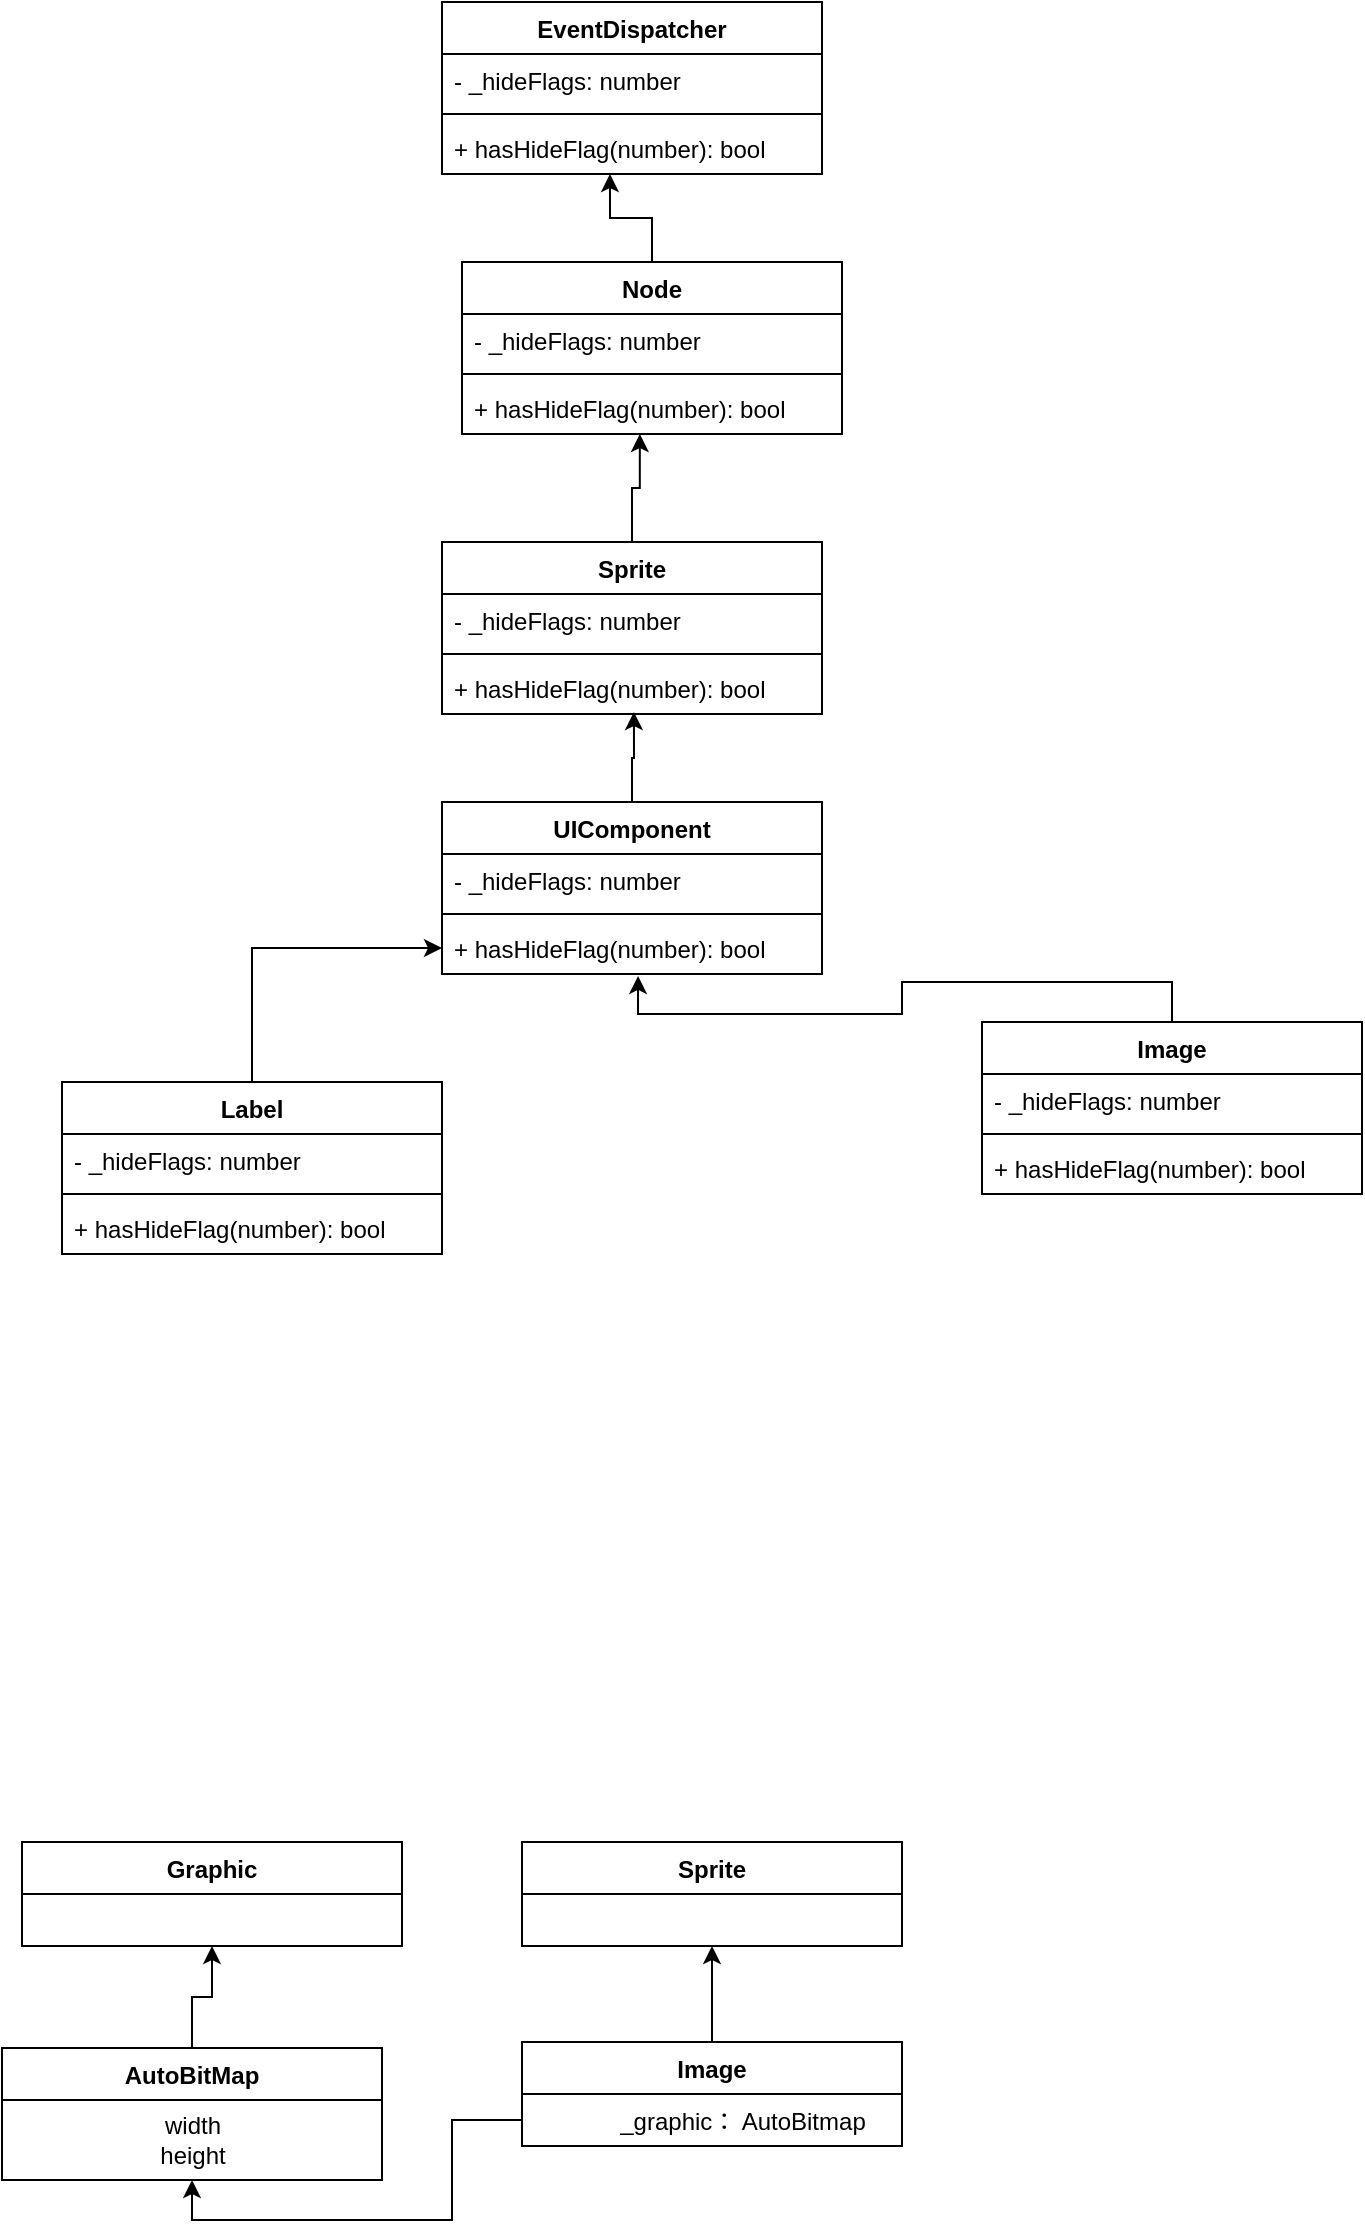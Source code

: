 <mxfile version="20.8.20" type="github">
  <diagram name="Page-1" id="b5b7bab2-c9e2-2cf4-8b2a-24fd1a2a6d21">
    <mxGraphModel dx="1434" dy="749" grid="1" gridSize="10" guides="1" tooltips="1" connect="1" arrows="1" fold="1" page="1" pageScale="1" pageWidth="827" pageHeight="1169" background="none" math="0" shadow="0">
      <root>
        <mxCell id="0" />
        <mxCell id="1" parent="0" />
        <mxCell id="qPq5Zx95ofDf2uyCqKfY-1" value="EventDispatcher" style="swimlane;fontStyle=1;align=center;verticalAlign=top;childLayout=stackLayout;horizontal=1;startSize=26;horizontalStack=0;resizeParent=1;resizeParentMax=0;resizeLast=0;collapsible=1;marginBottom=0;" parent="1" vertex="1">
          <mxGeometry x="260" y="160" width="190" height="86" as="geometry" />
        </mxCell>
        <mxCell id="qPq5Zx95ofDf2uyCqKfY-2" value="- _hideFlags: number&#xa;" style="text;strokeColor=none;fillColor=none;align=left;verticalAlign=top;spacingLeft=4;spacingRight=4;overflow=hidden;rotatable=0;points=[[0,0.5],[1,0.5]];portConstraint=eastwest;" parent="qPq5Zx95ofDf2uyCqKfY-1" vertex="1">
          <mxGeometry y="26" width="190" height="26" as="geometry" />
        </mxCell>
        <mxCell id="qPq5Zx95ofDf2uyCqKfY-3" value="" style="line;strokeWidth=1;fillColor=none;align=left;verticalAlign=middle;spacingTop=-1;spacingLeft=3;spacingRight=3;rotatable=0;labelPosition=right;points=[];portConstraint=eastwest;strokeColor=inherit;" parent="qPq5Zx95ofDf2uyCqKfY-1" vertex="1">
          <mxGeometry y="52" width="190" height="8" as="geometry" />
        </mxCell>
        <mxCell id="qPq5Zx95ofDf2uyCqKfY-4" value="+ hasHideFlag(number): bool" style="text;strokeColor=none;fillColor=none;align=left;verticalAlign=top;spacingLeft=4;spacingRight=4;overflow=hidden;rotatable=0;points=[[0,0.5],[1,0.5]];portConstraint=eastwest;" parent="qPq5Zx95ofDf2uyCqKfY-1" vertex="1">
          <mxGeometry y="60" width="190" height="26" as="geometry" />
        </mxCell>
        <mxCell id="qPq5Zx95ofDf2uyCqKfY-9" style="edgeStyle=orthogonalEdgeStyle;rounded=0;orthogonalLoop=1;jettySize=auto;html=1;exitX=0.5;exitY=0;exitDx=0;exitDy=0;entryX=0.442;entryY=1;entryDx=0;entryDy=0;entryPerimeter=0;" parent="1" source="qPq5Zx95ofDf2uyCqKfY-5" target="qPq5Zx95ofDf2uyCqKfY-4" edge="1">
          <mxGeometry relative="1" as="geometry" />
        </mxCell>
        <mxCell id="qPq5Zx95ofDf2uyCqKfY-5" value="Node" style="swimlane;fontStyle=1;align=center;verticalAlign=top;childLayout=stackLayout;horizontal=1;startSize=26;horizontalStack=0;resizeParent=1;resizeParentMax=0;resizeLast=0;collapsible=1;marginBottom=0;" parent="1" vertex="1">
          <mxGeometry x="270" y="290" width="190" height="86" as="geometry" />
        </mxCell>
        <mxCell id="qPq5Zx95ofDf2uyCqKfY-6" value="- _hideFlags: number&#xa;" style="text;strokeColor=none;fillColor=none;align=left;verticalAlign=top;spacingLeft=4;spacingRight=4;overflow=hidden;rotatable=0;points=[[0,0.5],[1,0.5]];portConstraint=eastwest;" parent="qPq5Zx95ofDf2uyCqKfY-5" vertex="1">
          <mxGeometry y="26" width="190" height="26" as="geometry" />
        </mxCell>
        <mxCell id="qPq5Zx95ofDf2uyCqKfY-7" value="" style="line;strokeWidth=1;fillColor=none;align=left;verticalAlign=middle;spacingTop=-1;spacingLeft=3;spacingRight=3;rotatable=0;labelPosition=right;points=[];portConstraint=eastwest;strokeColor=inherit;" parent="qPq5Zx95ofDf2uyCqKfY-5" vertex="1">
          <mxGeometry y="52" width="190" height="8" as="geometry" />
        </mxCell>
        <mxCell id="qPq5Zx95ofDf2uyCqKfY-8" value="+ hasHideFlag(number): bool" style="text;strokeColor=none;fillColor=none;align=left;verticalAlign=top;spacingLeft=4;spacingRight=4;overflow=hidden;rotatable=0;points=[[0,0.5],[1,0.5]];portConstraint=eastwest;" parent="qPq5Zx95ofDf2uyCqKfY-5" vertex="1">
          <mxGeometry y="60" width="190" height="26" as="geometry" />
        </mxCell>
        <mxCell id="qPq5Zx95ofDf2uyCqKfY-15" style="edgeStyle=orthogonalEdgeStyle;rounded=0;orthogonalLoop=1;jettySize=auto;html=1;exitX=0.5;exitY=0;exitDx=0;exitDy=0;entryX=0.468;entryY=1;entryDx=0;entryDy=0;entryPerimeter=0;" parent="1" source="qPq5Zx95ofDf2uyCqKfY-11" target="qPq5Zx95ofDf2uyCqKfY-8" edge="1">
          <mxGeometry relative="1" as="geometry" />
        </mxCell>
        <mxCell id="qPq5Zx95ofDf2uyCqKfY-11" value="Sprite" style="swimlane;fontStyle=1;align=center;verticalAlign=top;childLayout=stackLayout;horizontal=1;startSize=26;horizontalStack=0;resizeParent=1;resizeParentMax=0;resizeLast=0;collapsible=1;marginBottom=0;" parent="1" vertex="1">
          <mxGeometry x="260" y="430" width="190" height="86" as="geometry" />
        </mxCell>
        <mxCell id="qPq5Zx95ofDf2uyCqKfY-12" value="- _hideFlags: number&#xa;" style="text;strokeColor=none;fillColor=none;align=left;verticalAlign=top;spacingLeft=4;spacingRight=4;overflow=hidden;rotatable=0;points=[[0,0.5],[1,0.5]];portConstraint=eastwest;" parent="qPq5Zx95ofDf2uyCqKfY-11" vertex="1">
          <mxGeometry y="26" width="190" height="26" as="geometry" />
        </mxCell>
        <mxCell id="qPq5Zx95ofDf2uyCqKfY-13" value="" style="line;strokeWidth=1;fillColor=none;align=left;verticalAlign=middle;spacingTop=-1;spacingLeft=3;spacingRight=3;rotatable=0;labelPosition=right;points=[];portConstraint=eastwest;strokeColor=inherit;" parent="qPq5Zx95ofDf2uyCqKfY-11" vertex="1">
          <mxGeometry y="52" width="190" height="8" as="geometry" />
        </mxCell>
        <mxCell id="qPq5Zx95ofDf2uyCqKfY-14" value="+ hasHideFlag(number): bool" style="text;strokeColor=none;fillColor=none;align=left;verticalAlign=top;spacingLeft=4;spacingRight=4;overflow=hidden;rotatable=0;points=[[0,0.5],[1,0.5]];portConstraint=eastwest;" parent="qPq5Zx95ofDf2uyCqKfY-11" vertex="1">
          <mxGeometry y="60" width="190" height="26" as="geometry" />
        </mxCell>
        <mxCell id="qPq5Zx95ofDf2uyCqKfY-21" style="edgeStyle=orthogonalEdgeStyle;rounded=0;orthogonalLoop=1;jettySize=auto;html=1;exitX=0.5;exitY=0;exitDx=0;exitDy=0;entryX=0.505;entryY=0.962;entryDx=0;entryDy=0;entryPerimeter=0;" parent="1" source="qPq5Zx95ofDf2uyCqKfY-17" target="qPq5Zx95ofDf2uyCqKfY-14" edge="1">
          <mxGeometry relative="1" as="geometry" />
        </mxCell>
        <mxCell id="qPq5Zx95ofDf2uyCqKfY-17" value="UIComponent" style="swimlane;fontStyle=1;align=center;verticalAlign=top;childLayout=stackLayout;horizontal=1;startSize=26;horizontalStack=0;resizeParent=1;resizeParentMax=0;resizeLast=0;collapsible=1;marginBottom=0;" parent="1" vertex="1">
          <mxGeometry x="260" y="560" width="190" height="86" as="geometry" />
        </mxCell>
        <mxCell id="qPq5Zx95ofDf2uyCqKfY-18" value="- _hideFlags: number&#xa;" style="text;strokeColor=none;fillColor=none;align=left;verticalAlign=top;spacingLeft=4;spacingRight=4;overflow=hidden;rotatable=0;points=[[0,0.5],[1,0.5]];portConstraint=eastwest;" parent="qPq5Zx95ofDf2uyCqKfY-17" vertex="1">
          <mxGeometry y="26" width="190" height="26" as="geometry" />
        </mxCell>
        <mxCell id="qPq5Zx95ofDf2uyCqKfY-19" value="" style="line;strokeWidth=1;fillColor=none;align=left;verticalAlign=middle;spacingTop=-1;spacingLeft=3;spacingRight=3;rotatable=0;labelPosition=right;points=[];portConstraint=eastwest;strokeColor=inherit;" parent="qPq5Zx95ofDf2uyCqKfY-17" vertex="1">
          <mxGeometry y="52" width="190" height="8" as="geometry" />
        </mxCell>
        <mxCell id="qPq5Zx95ofDf2uyCqKfY-20" value="+ hasHideFlag(number): bool" style="text;strokeColor=none;fillColor=none;align=left;verticalAlign=top;spacingLeft=4;spacingRight=4;overflow=hidden;rotatable=0;points=[[0,0.5],[1,0.5]];portConstraint=eastwest;" parent="qPq5Zx95ofDf2uyCqKfY-17" vertex="1">
          <mxGeometry y="60" width="190" height="26" as="geometry" />
        </mxCell>
        <mxCell id="qPq5Zx95ofDf2uyCqKfY-34" style="edgeStyle=orthogonalEdgeStyle;rounded=0;orthogonalLoop=1;jettySize=auto;html=1;exitX=0.5;exitY=0;exitDx=0;exitDy=0;" parent="1" source="qPq5Zx95ofDf2uyCqKfY-26" target="qPq5Zx95ofDf2uyCqKfY-20" edge="1">
          <mxGeometry relative="1" as="geometry" />
        </mxCell>
        <mxCell id="qPq5Zx95ofDf2uyCqKfY-26" value="Label" style="swimlane;fontStyle=1;align=center;verticalAlign=top;childLayout=stackLayout;horizontal=1;startSize=26;horizontalStack=0;resizeParent=1;resizeParentMax=0;resizeLast=0;collapsible=1;marginBottom=0;" parent="1" vertex="1">
          <mxGeometry x="70" y="700" width="190" height="86" as="geometry" />
        </mxCell>
        <mxCell id="qPq5Zx95ofDf2uyCqKfY-27" value="- _hideFlags: number&#xa;" style="text;strokeColor=none;fillColor=none;align=left;verticalAlign=top;spacingLeft=4;spacingRight=4;overflow=hidden;rotatable=0;points=[[0,0.5],[1,0.5]];portConstraint=eastwest;" parent="qPq5Zx95ofDf2uyCqKfY-26" vertex="1">
          <mxGeometry y="26" width="190" height="26" as="geometry" />
        </mxCell>
        <mxCell id="qPq5Zx95ofDf2uyCqKfY-28" value="" style="line;strokeWidth=1;fillColor=none;align=left;verticalAlign=middle;spacingTop=-1;spacingLeft=3;spacingRight=3;rotatable=0;labelPosition=right;points=[];portConstraint=eastwest;strokeColor=inherit;" parent="qPq5Zx95ofDf2uyCqKfY-26" vertex="1">
          <mxGeometry y="52" width="190" height="8" as="geometry" />
        </mxCell>
        <mxCell id="qPq5Zx95ofDf2uyCqKfY-29" value="+ hasHideFlag(number): bool" style="text;strokeColor=none;fillColor=none;align=left;verticalAlign=top;spacingLeft=4;spacingRight=4;overflow=hidden;rotatable=0;points=[[0,0.5],[1,0.5]];portConstraint=eastwest;" parent="qPq5Zx95ofDf2uyCqKfY-26" vertex="1">
          <mxGeometry y="60" width="190" height="26" as="geometry" />
        </mxCell>
        <mxCell id="qPq5Zx95ofDf2uyCqKfY-35" style="edgeStyle=orthogonalEdgeStyle;rounded=0;orthogonalLoop=1;jettySize=auto;html=1;exitX=0.5;exitY=0;exitDx=0;exitDy=0;entryX=0.516;entryY=1.038;entryDx=0;entryDy=0;entryPerimeter=0;" parent="1" source="qPq5Zx95ofDf2uyCqKfY-30" target="qPq5Zx95ofDf2uyCqKfY-20" edge="1">
          <mxGeometry relative="1" as="geometry">
            <Array as="points">
              <mxPoint x="625" y="650" />
              <mxPoint x="490" y="650" />
              <mxPoint x="490" y="666" />
              <mxPoint x="358" y="666" />
            </Array>
          </mxGeometry>
        </mxCell>
        <mxCell id="qPq5Zx95ofDf2uyCqKfY-30" value="Image" style="swimlane;fontStyle=1;align=center;verticalAlign=top;childLayout=stackLayout;horizontal=1;startSize=26;horizontalStack=0;resizeParent=1;resizeParentMax=0;resizeLast=0;collapsible=1;marginBottom=0;" parent="1" vertex="1">
          <mxGeometry x="530" y="670" width="190" height="86" as="geometry" />
        </mxCell>
        <mxCell id="qPq5Zx95ofDf2uyCqKfY-31" value="- _hideFlags: number&#xa;" style="text;strokeColor=none;fillColor=none;align=left;verticalAlign=top;spacingLeft=4;spacingRight=4;overflow=hidden;rotatable=0;points=[[0,0.5],[1,0.5]];portConstraint=eastwest;" parent="qPq5Zx95ofDf2uyCqKfY-30" vertex="1">
          <mxGeometry y="26" width="190" height="26" as="geometry" />
        </mxCell>
        <mxCell id="qPq5Zx95ofDf2uyCqKfY-32" value="" style="line;strokeWidth=1;fillColor=none;align=left;verticalAlign=middle;spacingTop=-1;spacingLeft=3;spacingRight=3;rotatable=0;labelPosition=right;points=[];portConstraint=eastwest;strokeColor=inherit;" parent="qPq5Zx95ofDf2uyCqKfY-30" vertex="1">
          <mxGeometry y="52" width="190" height="8" as="geometry" />
        </mxCell>
        <mxCell id="qPq5Zx95ofDf2uyCqKfY-33" value="+ hasHideFlag(number): bool" style="text;strokeColor=none;fillColor=none;align=left;verticalAlign=top;spacingLeft=4;spacingRight=4;overflow=hidden;rotatable=0;points=[[0,0.5],[1,0.5]];portConstraint=eastwest;" parent="qPq5Zx95ofDf2uyCqKfY-30" vertex="1">
          <mxGeometry y="60" width="190" height="26" as="geometry" />
        </mxCell>
        <mxCell id="qPq5Zx95ofDf2uyCqKfY-42" style="edgeStyle=orthogonalEdgeStyle;rounded=0;orthogonalLoop=1;jettySize=auto;html=1;exitX=0.5;exitY=0;exitDx=0;exitDy=0;entryX=0.5;entryY=1;entryDx=0;entryDy=0;" parent="1" source="qPq5Zx95ofDf2uyCqKfY-36" target="qPq5Zx95ofDf2uyCqKfY-41" edge="1">
          <mxGeometry relative="1" as="geometry" />
        </mxCell>
        <mxCell id="qPq5Zx95ofDf2uyCqKfY-49" style="edgeStyle=orthogonalEdgeStyle;rounded=0;orthogonalLoop=1;jettySize=auto;html=1;exitX=0;exitY=0.75;exitDx=0;exitDy=0;entryX=0.5;entryY=1;entryDx=0;entryDy=0;" parent="1" source="qPq5Zx95ofDf2uyCqKfY-36" target="qPq5Zx95ofDf2uyCqKfY-44" edge="1">
          <mxGeometry relative="1" as="geometry" />
        </mxCell>
        <mxCell id="qPq5Zx95ofDf2uyCqKfY-36" value="Image" style="swimlane;fontStyle=1;align=center;verticalAlign=top;childLayout=stackLayout;horizontal=1;startSize=26;horizontalStack=0;resizeParent=1;resizeParentMax=0;resizeLast=0;collapsible=1;marginBottom=0;" parent="1" vertex="1">
          <mxGeometry x="300" y="1180" width="190" height="52" as="geometry" />
        </mxCell>
        <mxCell id="qPq5Zx95ofDf2uyCqKfY-41" value="Sprite" style="swimlane;fontStyle=1;align=center;verticalAlign=top;childLayout=stackLayout;horizontal=1;startSize=26;horizontalStack=0;resizeParent=1;resizeParentMax=0;resizeLast=0;collapsible=1;marginBottom=0;" parent="1" vertex="1">
          <mxGeometry x="300" y="1080" width="190" height="52" as="geometry" />
        </mxCell>
        <mxCell id="qPq5Zx95ofDf2uyCqKfY-43" value="_graphic： AutoBitmap" style="text;html=1;align=center;verticalAlign=middle;resizable=0;points=[];autosize=1;strokeColor=none;fillColor=none;" parent="1" vertex="1">
          <mxGeometry x="335" y="1205" width="150" height="30" as="geometry" />
        </mxCell>
        <mxCell id="qPq5Zx95ofDf2uyCqKfY-46" style="edgeStyle=orthogonalEdgeStyle;rounded=0;orthogonalLoop=1;jettySize=auto;html=1;exitX=0.5;exitY=0;exitDx=0;exitDy=0;entryX=0.5;entryY=1;entryDx=0;entryDy=0;" parent="1" source="qPq5Zx95ofDf2uyCqKfY-44" target="qPq5Zx95ofDf2uyCqKfY-45" edge="1">
          <mxGeometry relative="1" as="geometry" />
        </mxCell>
        <mxCell id="qPq5Zx95ofDf2uyCqKfY-44" value="AutoBitMap" style="swimlane;fontStyle=1;align=center;verticalAlign=top;childLayout=stackLayout;horizontal=1;startSize=26;horizontalStack=0;resizeParent=1;resizeParentMax=0;resizeLast=0;collapsible=1;marginBottom=0;" parent="1" vertex="1">
          <mxGeometry x="40" y="1183" width="190" height="66" as="geometry" />
        </mxCell>
        <mxCell id="qPq5Zx95ofDf2uyCqKfY-50" value="width&lt;br&gt;height" style="text;html=1;align=center;verticalAlign=middle;resizable=0;points=[];autosize=1;strokeColor=none;fillColor=none;" parent="qPq5Zx95ofDf2uyCqKfY-44" vertex="1">
          <mxGeometry y="26" width="190" height="40" as="geometry" />
        </mxCell>
        <mxCell id="qPq5Zx95ofDf2uyCqKfY-45" value="Graphic" style="swimlane;fontStyle=1;align=center;verticalAlign=top;childLayout=stackLayout;horizontal=1;startSize=26;horizontalStack=0;resizeParent=1;resizeParentMax=0;resizeLast=0;collapsible=1;marginBottom=0;" parent="1" vertex="1">
          <mxGeometry x="50" y="1080" width="190" height="52" as="geometry" />
        </mxCell>
      </root>
    </mxGraphModel>
  </diagram>
</mxfile>
